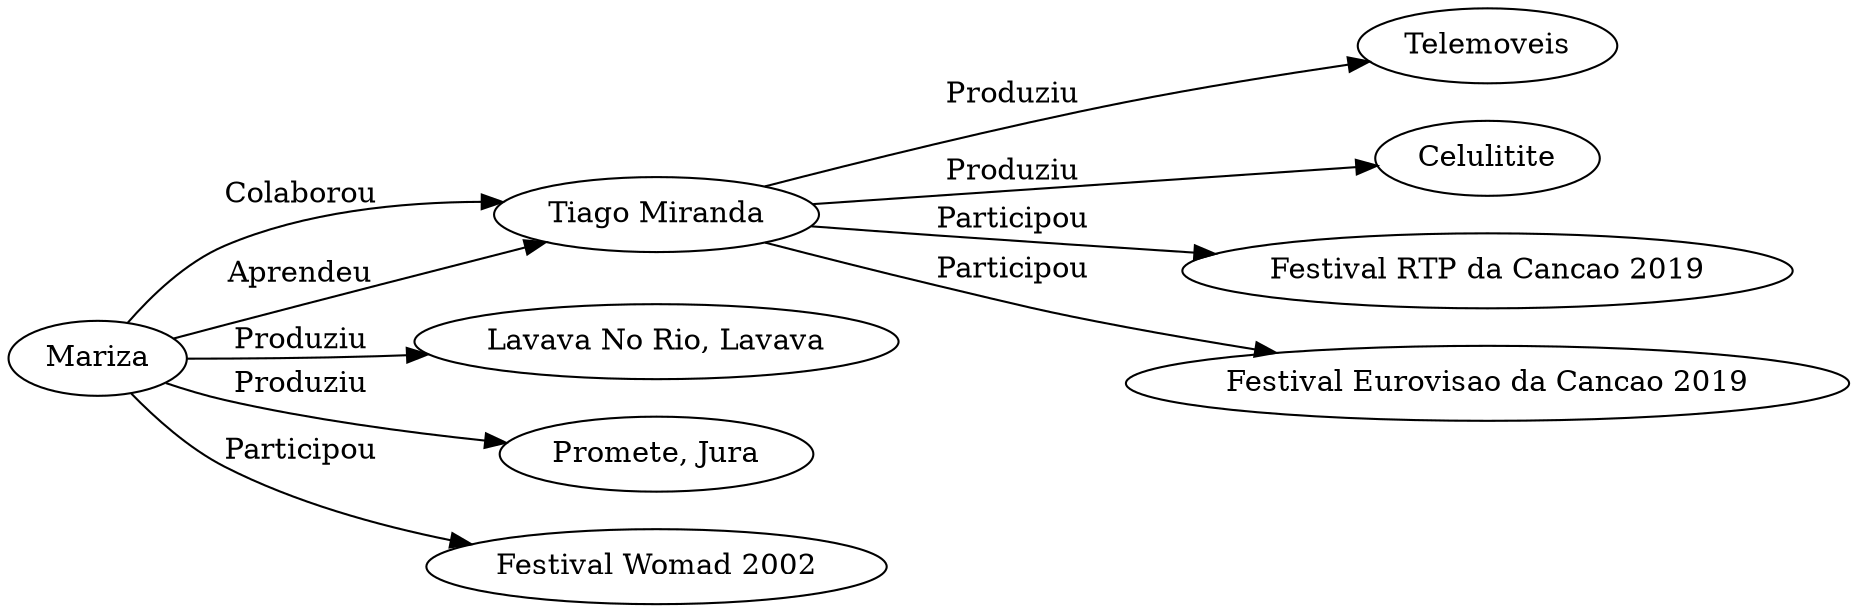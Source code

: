 digraph {
rankdir=LR;
"Tiago Miranda"[URL="Tiago Miranda.html"];
"Tiago Miranda" -> {};

"Telemoveis"[URL="Telemoveis.html"];
"Tiago Miranda" -> "Telemoveis"[label="Produziu"];
"Celulitite"[URL="Celulitite.html"];
"Tiago Miranda" -> "Celulitite"[label="Produziu"];
"Festival RTP da Cancao 2019"[URL="Festival RTP da Cancao 2019.html"];
"Tiago Miranda" -> "Festival RTP da Cancao 2019"[label="Participou"];
"Festival Eurovisao da Cancao 2019"[URL="Festival Eurovisao da Cancao 2019.html"];
"Tiago Miranda" -> "Festival Eurovisao da Cancao 2019"[label="Participou"];

"Mariza"[URL="Mariza.html"];
"Mariza" -> {};
"Mariza" -> "Tiago Miranda"[URL="Tiago Miranda.html", label="Colaborou"];
"Mariza" -> "Tiago Miranda"[URL="Tiago Miranda.html", label="Aprendeu"];

"Lavava No Rio, Lavava"[URL="Lavava No Rio, Lavava.html"];
"Mariza" -> "Lavava No Rio, Lavava"[label="Produziu"];
"Promete, Jura"[URL="Promete, Jura.html"];
"Mariza" -> "Promete, Jura"[label="Produziu"];
"Festival Womad 2002"[URL="Festival Womad 2002.html"];
"Mariza" -> "Festival Womad 2002"[label="Participou"];


}